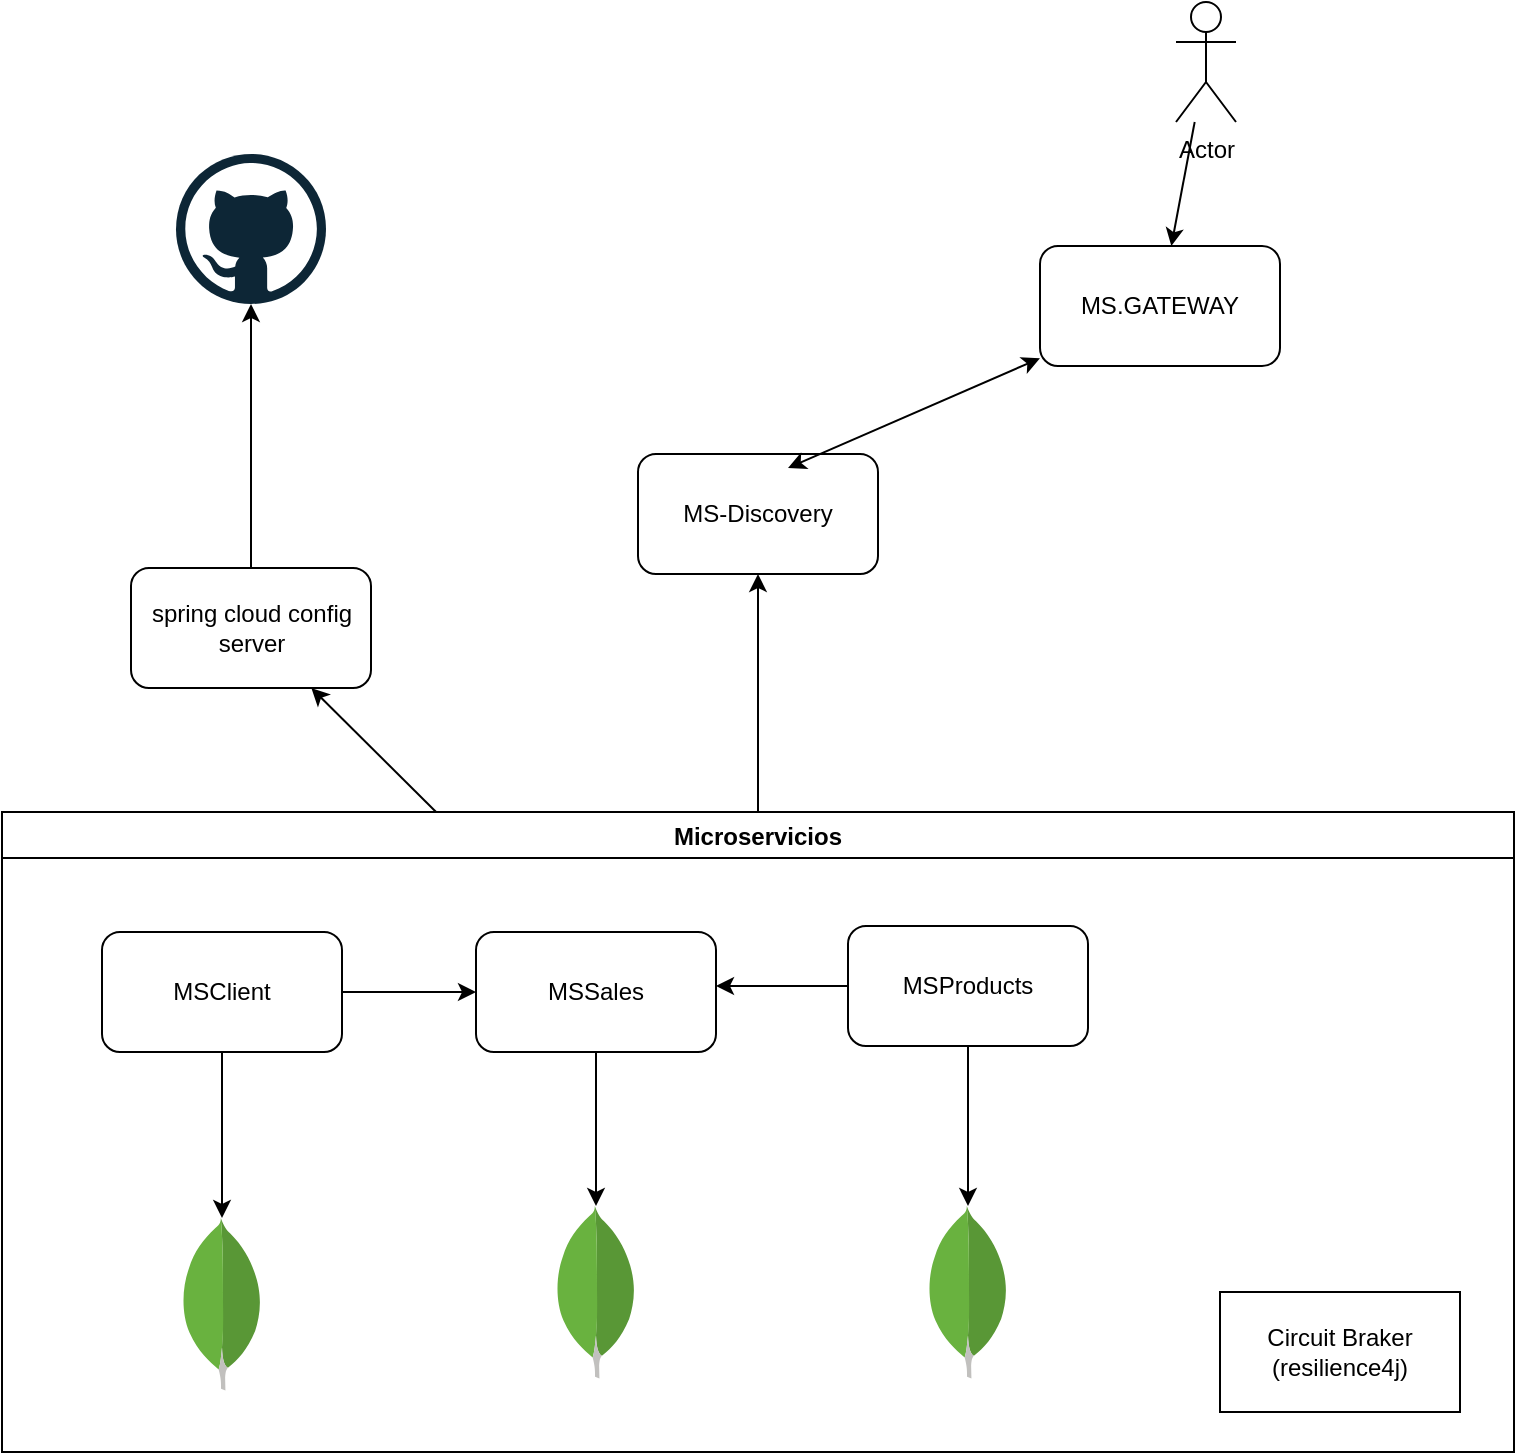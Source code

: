 <mxfile version="14.8.4" type="device"><diagram id="60dDJxIYFEsfsLh9ttuz" name="Page-1"><mxGraphModel dx="1422" dy="3132" grid="0" gridSize="10" guides="1" tooltips="1" connect="1" arrows="1" fold="1" page="1" pageScale="1" pageWidth="827" pageHeight="1169" background="none" math="0" shadow="0"><root><mxCell id="0"/><mxCell id="1" parent="0"/><mxCell id="kSkQl4vreCL8ChjPLTnH-8" style="edgeStyle=orthogonalEdgeStyle;rounded=0;orthogonalLoop=1;jettySize=auto;html=1;" parent="1" source="klmmPDJRtt_HLgbDGjna-13" target="JUhYm3PO4TYNZJzOIT4d-6" edge="1"><mxGeometry relative="1" as="geometry"><mxPoint x="159" y="-2149" as="targetPoint"/></mxGeometry></mxCell><mxCell id="klmmPDJRtt_HLgbDGjna-13" value="spring cloud config server" style="rounded=1;whiteSpace=wrap;html=1;" parent="1" vertex="1"><mxGeometry x="93.5" y="-2026" width="120" height="60" as="geometry"/></mxCell><mxCell id="jpqpTq20g_OJKVMwTmPv-3" style="rounded=0;orthogonalLoop=1;jettySize=auto;html=1;" parent="1" source="jpqpTq20g_OJKVMwTmPv-2" target="klmmPDJRtt_HLgbDGjna-13" edge="1"><mxGeometry relative="1" as="geometry"/></mxCell><mxCell id="jpqpTq20g_OJKVMwTmPv-2" value="Microservicios" style="swimlane;" parent="1" vertex="1"><mxGeometry x="29" y="-1904" width="756" height="320" as="geometry"/></mxCell><mxCell id="jpqpTq20g_OJKVMwTmPv-5" style="edgeStyle=orthogonalEdgeStyle;rounded=0;orthogonalLoop=1;jettySize=auto;html=1;" parent="jpqpTq20g_OJKVMwTmPv-2" source="klmmPDJRtt_HLgbDGjna-2" target="jpqpTq20g_OJKVMwTmPv-4" edge="1"><mxGeometry relative="1" as="geometry"><Array as="points"><mxPoint x="298" y="110"/><mxPoint x="298" y="110"/></Array></mxGeometry></mxCell><mxCell id="JUhYm3PO4TYNZJzOIT4d-3" style="edgeStyle=orthogonalEdgeStyle;rounded=0;orthogonalLoop=1;jettySize=auto;html=1;" parent="jpqpTq20g_OJKVMwTmPv-2" source="klmmPDJRtt_HLgbDGjna-2" target="JUhYm3PO4TYNZJzOIT4d-1" edge="1"><mxGeometry relative="1" as="geometry"/></mxCell><mxCell id="klmmPDJRtt_HLgbDGjna-2" value="MSClient" style="rounded=1;whiteSpace=wrap;html=1;" parent="jpqpTq20g_OJKVMwTmPv-2" vertex="1"><mxGeometry x="50" y="60" width="120" height="60" as="geometry"/></mxCell><mxCell id="jpqpTq20g_OJKVMwTmPv-6" style="edgeStyle=orthogonalEdgeStyle;rounded=0;orthogonalLoop=1;jettySize=auto;html=1;" parent="jpqpTq20g_OJKVMwTmPv-2" source="klmmPDJRtt_HLgbDGjna-5" target="jpqpTq20g_OJKVMwTmPv-4" edge="1"><mxGeometry relative="1" as="geometry"><Array as="points"><mxPoint x="488" y="110"/><mxPoint x="488" y="110"/></Array></mxGeometry></mxCell><mxCell id="klmmPDJRtt_HLgbDGjna-5" value="MSProducts" style="rounded=1;whiteSpace=wrap;html=1;" parent="jpqpTq20g_OJKVMwTmPv-2" vertex="1"><mxGeometry x="423" y="57" width="120" height="60" as="geometry"/></mxCell><mxCell id="kSkQl4vreCL8ChjPLTnH-3" style="edgeStyle=orthogonalEdgeStyle;rounded=0;orthogonalLoop=1;jettySize=auto;html=1;" parent="jpqpTq20g_OJKVMwTmPv-2" source="klmmPDJRtt_HLgbDGjna-5" target="JUhYm3PO4TYNZJzOIT4d-5" edge="1"><mxGeometry relative="1" as="geometry"><mxPoint x="483" y="196" as="targetPoint"/></mxGeometry></mxCell><mxCell id="jpqpTq20g_OJKVMwTmPv-8" style="edgeStyle=orthogonalEdgeStyle;rounded=0;orthogonalLoop=1;jettySize=auto;html=1;" parent="jpqpTq20g_OJKVMwTmPv-2" source="jpqpTq20g_OJKVMwTmPv-4" target="JUhYm3PO4TYNZJzOIT4d-4" edge="1"><mxGeometry relative="1" as="geometry"><mxPoint x="297" y="185" as="targetPoint"/></mxGeometry></mxCell><mxCell id="jpqpTq20g_OJKVMwTmPv-4" value="MSSales" style="rounded=1;whiteSpace=wrap;html=1;" parent="jpqpTq20g_OJKVMwTmPv-2" vertex="1"><mxGeometry x="237" y="60" width="120" height="60" as="geometry"/></mxCell><mxCell id="JUhYm3PO4TYNZJzOIT4d-1" value="" style="dashed=0;outlineConnect=0;html=1;align=center;labelPosition=center;verticalLabelPosition=bottom;verticalAlign=top;shape=mxgraph.weblogos.mongodb" parent="jpqpTq20g_OJKVMwTmPv-2" vertex="1"><mxGeometry x="89.4" y="203" width="41.2" height="86.2" as="geometry"/></mxCell><mxCell id="JUhYm3PO4TYNZJzOIT4d-5" value="" style="dashed=0;outlineConnect=0;html=1;align=center;labelPosition=center;verticalLabelPosition=bottom;verticalAlign=top;shape=mxgraph.weblogos.mongodb" parent="jpqpTq20g_OJKVMwTmPv-2" vertex="1"><mxGeometry x="462.4" y="197" width="41.2" height="86.2" as="geometry"/></mxCell><mxCell id="JUhYm3PO4TYNZJzOIT4d-4" value="" style="dashed=0;outlineConnect=0;html=1;align=center;labelPosition=center;verticalLabelPosition=bottom;verticalAlign=top;shape=mxgraph.weblogos.mongodb" parent="jpqpTq20g_OJKVMwTmPv-2" vertex="1"><mxGeometry x="276.4" y="197" width="41.2" height="86.2" as="geometry"/></mxCell><mxCell id="Sz6ist-UM6faMxfds_6L-1" value="Circuit Braker&lt;br&gt;(resilience4j)" style="rounded=0;whiteSpace=wrap;html=1;" vertex="1" parent="jpqpTq20g_OJKVMwTmPv-2"><mxGeometry x="609" y="240" width="120" height="60" as="geometry"/></mxCell><mxCell id="JUhYm3PO4TYNZJzOIT4d-6" value="" style="dashed=0;outlineConnect=0;html=1;align=center;labelPosition=center;verticalLabelPosition=bottom;verticalAlign=top;shape=mxgraph.weblogos.github" parent="1" vertex="1"><mxGeometry x="116" y="-2233" width="75" height="75" as="geometry"/></mxCell><mxCell id="JUhYm3PO4TYNZJzOIT4d-7" value="MS-Discovery" style="rounded=1;whiteSpace=wrap;html=1;" parent="1" vertex="1"><mxGeometry x="347" y="-2083" width="120" height="60" as="geometry"/></mxCell><mxCell id="JUhYm3PO4TYNZJzOIT4d-8" value="MS.GATEWAY" style="rounded=1;whiteSpace=wrap;html=1;" parent="1" vertex="1"><mxGeometry x="548" y="-2187" width="120" height="60" as="geometry"/></mxCell><mxCell id="JUhYm3PO4TYNZJzOIT4d-9" value="" style="endArrow=classic;html=1;" parent="1" source="jpqpTq20g_OJKVMwTmPv-2" target="JUhYm3PO4TYNZJzOIT4d-7" edge="1"><mxGeometry width="50" height="50" relative="1" as="geometry"><mxPoint x="557" y="-1852" as="sourcePoint"/><mxPoint x="607" y="-1902" as="targetPoint"/></mxGeometry></mxCell><mxCell id="JUhYm3PO4TYNZJzOIT4d-12" value="" style="endArrow=classic;startArrow=classic;html=1;" parent="1" target="JUhYm3PO4TYNZJzOIT4d-8" edge="1"><mxGeometry width="50" height="50" relative="1" as="geometry"><mxPoint x="422" y="-2076" as="sourcePoint"/><mxPoint x="472" y="-2156" as="targetPoint"/></mxGeometry></mxCell><mxCell id="JUhYm3PO4TYNZJzOIT4d-14" style="edgeStyle=none;rounded=0;orthogonalLoop=1;jettySize=auto;html=1;" parent="1" source="JUhYm3PO4TYNZJzOIT4d-13" target="JUhYm3PO4TYNZJzOIT4d-8" edge="1"><mxGeometry relative="1" as="geometry"/></mxCell><mxCell id="JUhYm3PO4TYNZJzOIT4d-13" value="Actor" style="shape=umlActor;verticalLabelPosition=bottom;verticalAlign=top;html=1;outlineConnect=0;" parent="1" vertex="1"><mxGeometry x="616" y="-2309" width="30" height="60" as="geometry"/></mxCell></root></mxGraphModel></diagram></mxfile>